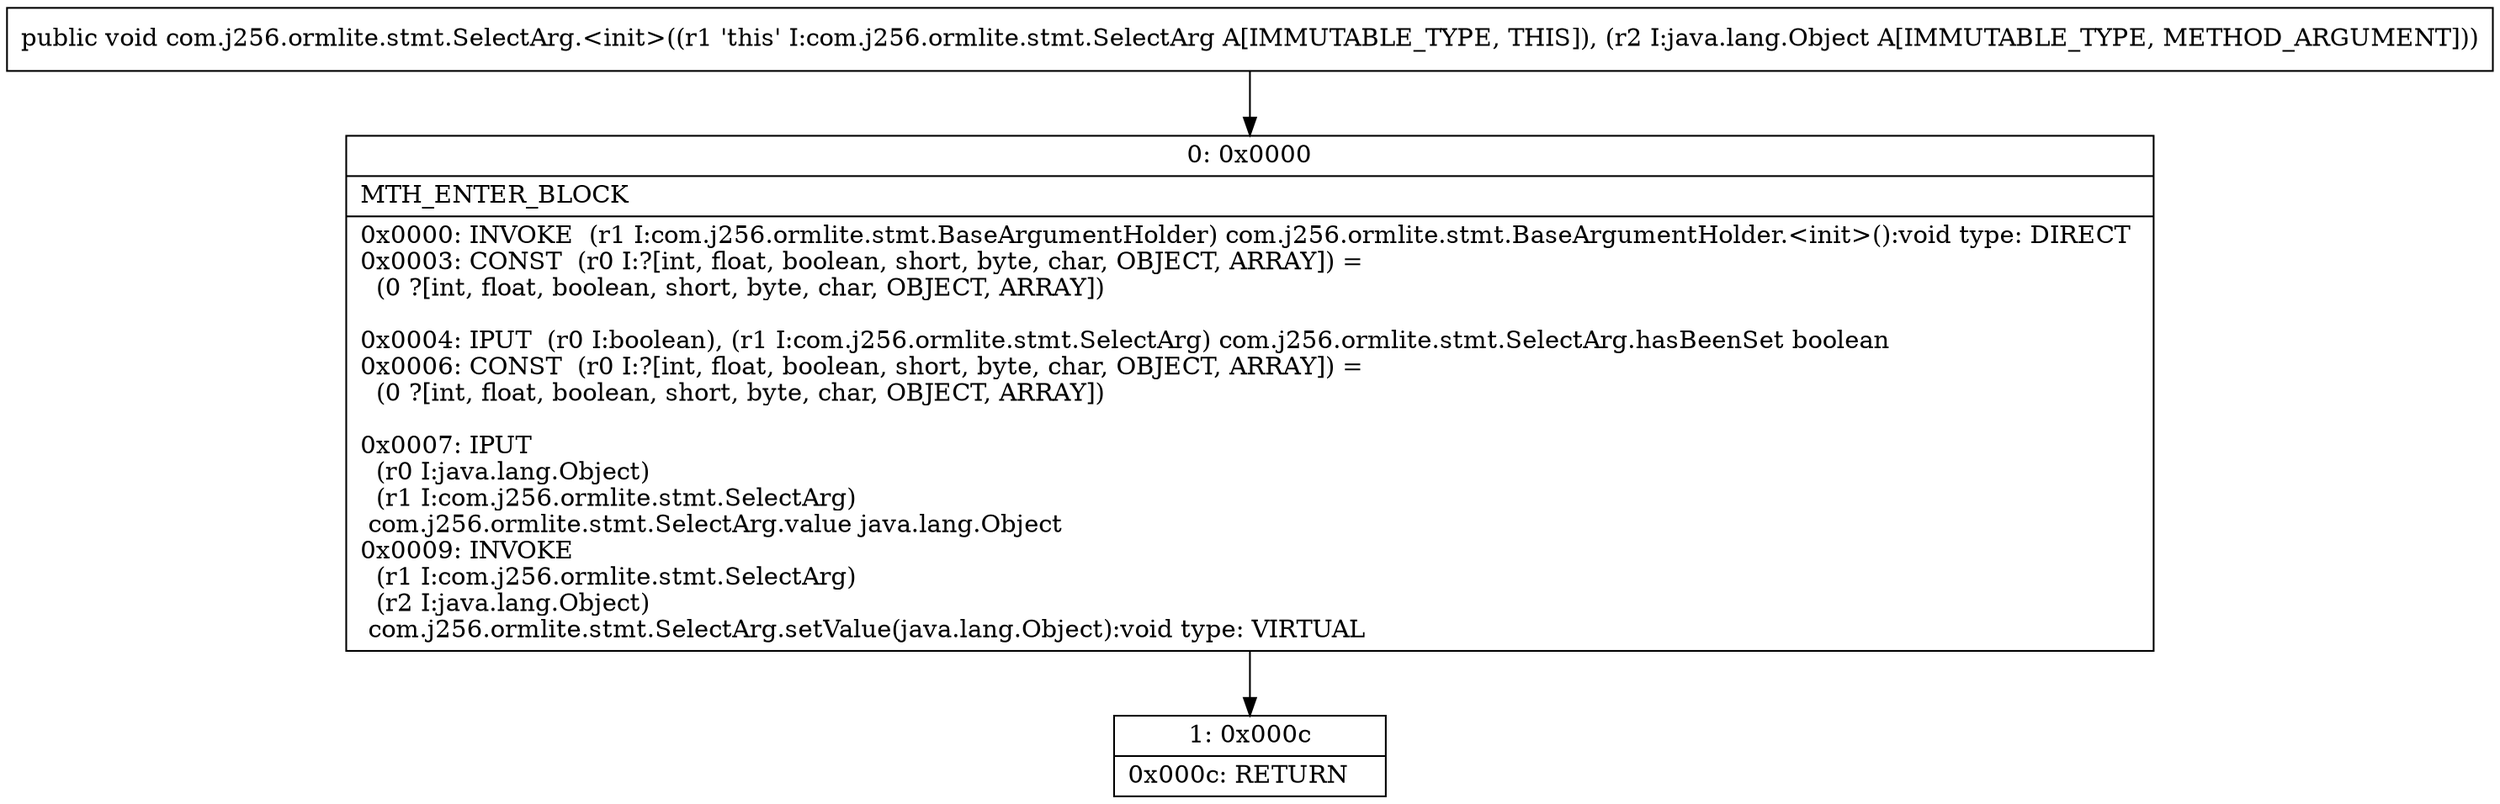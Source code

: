digraph "CFG forcom.j256.ormlite.stmt.SelectArg.\<init\>(Ljava\/lang\/Object;)V" {
Node_0 [shape=record,label="{0\:\ 0x0000|MTH_ENTER_BLOCK\l|0x0000: INVOKE  (r1 I:com.j256.ormlite.stmt.BaseArgumentHolder) com.j256.ormlite.stmt.BaseArgumentHolder.\<init\>():void type: DIRECT \l0x0003: CONST  (r0 I:?[int, float, boolean, short, byte, char, OBJECT, ARRAY]) = \l  (0 ?[int, float, boolean, short, byte, char, OBJECT, ARRAY])\l \l0x0004: IPUT  (r0 I:boolean), (r1 I:com.j256.ormlite.stmt.SelectArg) com.j256.ormlite.stmt.SelectArg.hasBeenSet boolean \l0x0006: CONST  (r0 I:?[int, float, boolean, short, byte, char, OBJECT, ARRAY]) = \l  (0 ?[int, float, boolean, short, byte, char, OBJECT, ARRAY])\l \l0x0007: IPUT  \l  (r0 I:java.lang.Object)\l  (r1 I:com.j256.ormlite.stmt.SelectArg)\l com.j256.ormlite.stmt.SelectArg.value java.lang.Object \l0x0009: INVOKE  \l  (r1 I:com.j256.ormlite.stmt.SelectArg)\l  (r2 I:java.lang.Object)\l com.j256.ormlite.stmt.SelectArg.setValue(java.lang.Object):void type: VIRTUAL \l}"];
Node_1 [shape=record,label="{1\:\ 0x000c|0x000c: RETURN   \l}"];
MethodNode[shape=record,label="{public void com.j256.ormlite.stmt.SelectArg.\<init\>((r1 'this' I:com.j256.ormlite.stmt.SelectArg A[IMMUTABLE_TYPE, THIS]), (r2 I:java.lang.Object A[IMMUTABLE_TYPE, METHOD_ARGUMENT])) }"];
MethodNode -> Node_0;
Node_0 -> Node_1;
}

